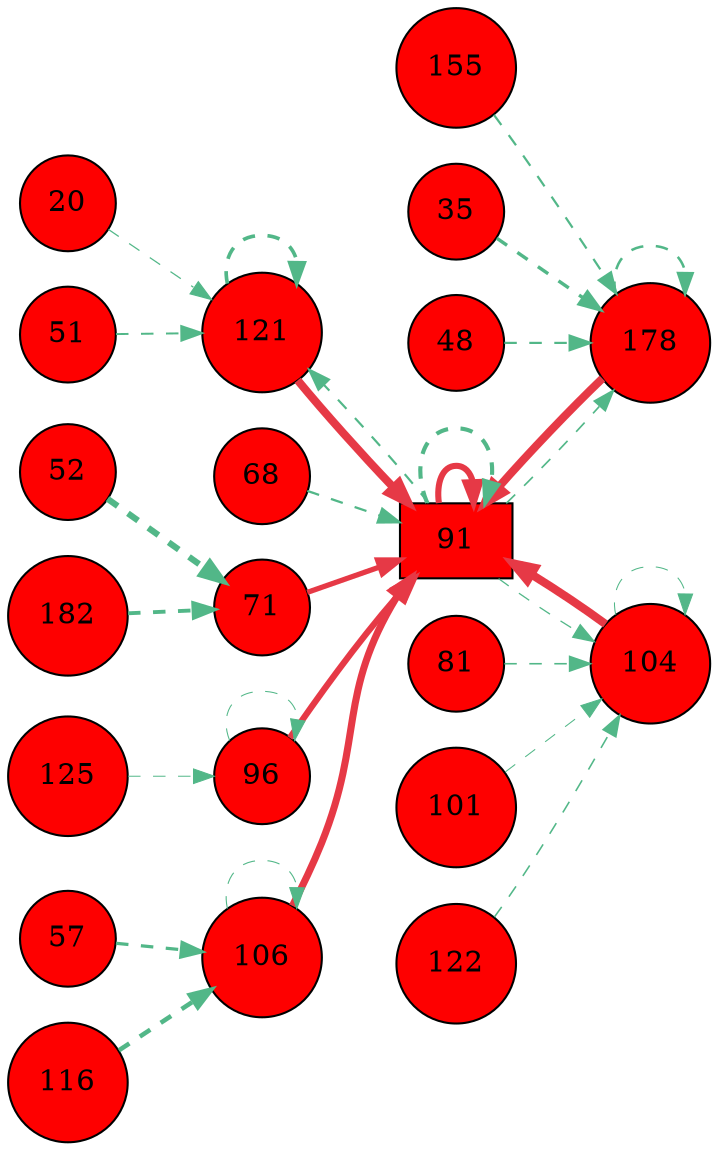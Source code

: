 digraph G{
rankdir=LR;
20 [style=filled, shape=circle, fillcolor="#fe0000", label="20"];
155 [style=filled, shape=circle, fillcolor="#fe0000", label="155"];
35 [style=filled, shape=circle, fillcolor="#fe0000", label="35"];
48 [style=filled, shape=circle, fillcolor="#fe0000", label="48"];
178 [style=filled, shape=circle, fillcolor="#fe0000", label="178"];
51 [style=filled, shape=circle, fillcolor="#fe0000", label="51"];
52 [style=filled, shape=circle, fillcolor="#fe0000", label="52"];
182 [style=filled, shape=circle, fillcolor="#fe0000", label="182"];
57 [style=filled, shape=circle, fillcolor="#fe0000", label="57"];
68 [style=filled, shape=circle, fillcolor="#fe0000", label="68"];
71 [style=filled, shape=circle, fillcolor="#fe0000", label="71"];
81 [style=filled, shape=circle, fillcolor="#fe0000", label="81"];
91 [style=filled, shape=box, fillcolor="#fe0000", label="91"];
96 [style=filled, shape=circle, fillcolor="#fe0000", label="96"];
101 [style=filled, shape=circle, fillcolor="#fe0000", label="101"];
104 [style=filled, shape=circle, fillcolor="#fe0000", label="104"];
106 [style=filled, shape=circle, fillcolor="#fe0000", label="106"];
116 [style=filled, shape=circle, fillcolor="#fe0000", label="116"];
121 [style=filled, shape=circle, fillcolor="#fe0000", label="121"];
122 [style=filled, shape=circle, fillcolor="#fe0000", label="122"];
125 [style=filled, shape=circle, fillcolor="#fe0000", label="125"];
104 -> 91 [color="#e63946",penwidth=4.00];
121 -> 91 [color="#e63946",penwidth=3.90];
178 -> 91 [color="#e63946",penwidth=3.88];
106 -> 91 [color="#e63946",penwidth=3.41];
96 -> 91 [color="#e63946",penwidth=3.02];
91 -> 91 [color="#e63946",penwidth=2.93];
71 -> 91 [color="#e63946",penwidth=2.53];
96 -> 96 [color="#52b788",style=dashed,penwidth=0.50];
125 -> 96 [color="#52b788",style=dashed,penwidth=0.50];
52 -> 71 [color="#52b788",style=dashed,penwidth=3.00];
182 -> 71 [color="#52b788",style=dashed,penwidth=1.86];
81 -> 104 [color="#52b788",style=dashed,penwidth=0.78];
122 -> 104 [color="#52b788",style=dashed,penwidth=0.76];
91 -> 104 [color="#52b788",style=dashed,penwidth=0.62];
104 -> 104 [color="#52b788",style=dashed,penwidth=0.50];
101 -> 104 [color="#52b788",style=dashed,penwidth=0.50];
116 -> 106 [color="#52b788",style=dashed,penwidth=2.20];
57 -> 106 [color="#52b788",style=dashed,penwidth=1.56];
106 -> 106 [color="#52b788",style=dashed,penwidth=0.53];
35 -> 178 [color="#52b788",style=dashed,penwidth=1.65];
178 -> 178 [color="#52b788",style=dashed,penwidth=1.22];
48 -> 178 [color="#52b788",style=dashed,penwidth=1.07];
155 -> 178 [color="#52b788",style=dashed,penwidth=1.06];
91 -> 178 [color="#52b788",style=dashed,penwidth=0.80];
121 -> 121 [color="#52b788",style=dashed,penwidth=1.76];
91 -> 121 [color="#52b788",style=dashed,penwidth=1.04];
51 -> 121 [color="#52b788",style=dashed,penwidth=0.95];
20 -> 121 [color="#52b788",style=dashed,penwidth=0.60];
91 -> 91 [color="#52b788",style=dashed,penwidth=1.99];
68 -> 91 [color="#52b788",style=dashed,penwidth=1.09];
}